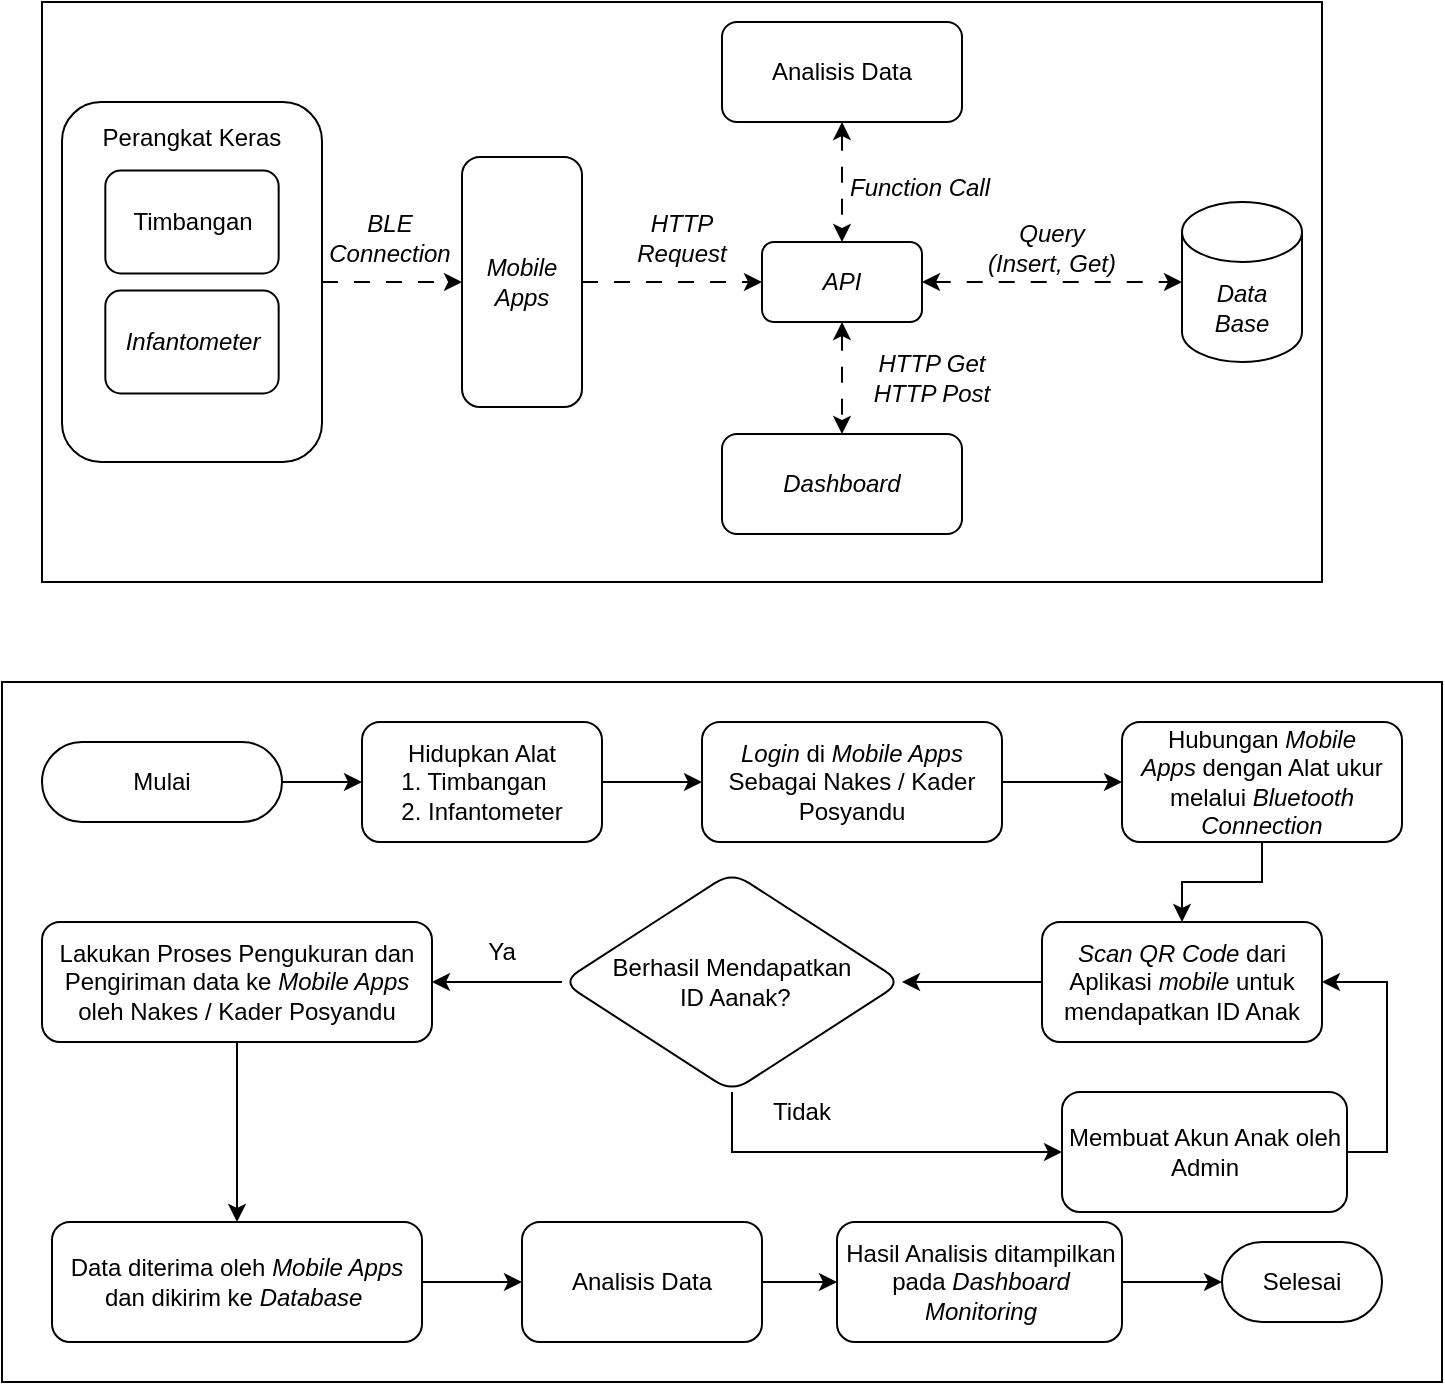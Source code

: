 <mxfile version="28.0.4">
  <diagram name="Halaman-1" id="E5cZMdCsvft8JGnmLrMt">
    <mxGraphModel dx="1426" dy="777" grid="1" gridSize="10" guides="1" tooltips="1" connect="1" arrows="1" fold="1" page="1" pageScale="1" pageWidth="827" pageHeight="1169" math="0" shadow="0">
      <root>
        <mxCell id="0" />
        <mxCell id="1" parent="0" />
        <mxCell id="Uf99ch3WYMbC0wWUNkMv-30" value="" style="rounded=0;whiteSpace=wrap;html=1;" vertex="1" parent="1">
          <mxGeometry x="70" y="130" width="640" height="290" as="geometry" />
        </mxCell>
        <mxCell id="Uf99ch3WYMbC0wWUNkMv-31" value="" style="edgeStyle=orthogonalEdgeStyle;rounded=0;orthogonalLoop=1;jettySize=auto;html=1;dashed=1;dashPattern=8 8;" edge="1" parent="1" source="Uf99ch3WYMbC0wWUNkMv-32" target="Uf99ch3WYMbC0wWUNkMv-33">
          <mxGeometry relative="1" as="geometry" />
        </mxCell>
        <mxCell id="Uf99ch3WYMbC0wWUNkMv-32" value="&lt;i&gt;Mobile Apps&lt;/i&gt;" style="rounded=1;whiteSpace=wrap;html=1;" vertex="1" parent="1">
          <mxGeometry x="280" y="207.5" width="60" height="125" as="geometry" />
        </mxCell>
        <mxCell id="Uf99ch3WYMbC0wWUNkMv-33" value="&lt;i&gt;API&lt;/i&gt;" style="rounded=1;whiteSpace=wrap;html=1;" vertex="1" parent="1">
          <mxGeometry x="430" y="250" width="80" height="40" as="geometry" />
        </mxCell>
        <mxCell id="Uf99ch3WYMbC0wWUNkMv-34" value="&lt;i&gt;Data&lt;/i&gt;&lt;div&gt;&lt;i&gt;Base&lt;/i&gt;&lt;/div&gt;" style="shape=cylinder3;whiteSpace=wrap;html=1;boundedLbl=1;backgroundOutline=1;size=15;" vertex="1" parent="1">
          <mxGeometry x="640" y="230" width="60" height="80" as="geometry" />
        </mxCell>
        <mxCell id="Uf99ch3WYMbC0wWUNkMv-35" value="Analisis Data" style="rounded=1;whiteSpace=wrap;html=1;" vertex="1" parent="1">
          <mxGeometry x="410" y="140" width="120" height="50" as="geometry" />
        </mxCell>
        <mxCell id="Uf99ch3WYMbC0wWUNkMv-36" value="&lt;i&gt;Dashboard&lt;/i&gt;" style="rounded=1;whiteSpace=wrap;html=1;" vertex="1" parent="1">
          <mxGeometry x="410" y="346" width="120" height="50" as="geometry" />
        </mxCell>
        <mxCell id="Uf99ch3WYMbC0wWUNkMv-37" value="" style="group" vertex="1" connectable="0" parent="1">
          <mxGeometry x="80" y="180" width="130" height="180" as="geometry" />
        </mxCell>
        <mxCell id="Uf99ch3WYMbC0wWUNkMv-38" value="&lt;div&gt;&lt;br&gt;&lt;/div&gt;&lt;div&gt;&lt;br&gt;&lt;/div&gt;Perangkat Keras&lt;div&gt;&lt;br&gt;&lt;/div&gt;&lt;div&gt;&lt;br&gt;&lt;/div&gt;&lt;div&gt;&lt;br&gt;&lt;/div&gt;&lt;div&gt;&lt;br&gt;&lt;/div&gt;&lt;div&gt;&lt;br&gt;&lt;/div&gt;&lt;div&gt;&lt;br&gt;&lt;/div&gt;&lt;div&gt;&lt;br&gt;&lt;/div&gt;&lt;div&gt;&lt;br&gt;&lt;/div&gt;&lt;div&gt;&lt;br&gt;&lt;/div&gt;&lt;div&gt;&lt;br&gt;&lt;/div&gt;&lt;div&gt;&lt;br&gt;&lt;/div&gt;&lt;div&gt;&lt;br&gt;&lt;/div&gt;" style="rounded=1;whiteSpace=wrap;html=1;" vertex="1" parent="Uf99ch3WYMbC0wWUNkMv-37">
          <mxGeometry width="130" height="180" as="geometry" />
        </mxCell>
        <mxCell id="Uf99ch3WYMbC0wWUNkMv-39" value="Timbangan" style="rounded=1;whiteSpace=wrap;html=1;" vertex="1" parent="Uf99ch3WYMbC0wWUNkMv-37">
          <mxGeometry x="21.667" y="34.286" width="86.667" height="51.429" as="geometry" />
        </mxCell>
        <mxCell id="Uf99ch3WYMbC0wWUNkMv-40" value="&lt;i&gt;Infantometer&lt;/i&gt;" style="rounded=1;whiteSpace=wrap;html=1;" vertex="1" parent="Uf99ch3WYMbC0wWUNkMv-37">
          <mxGeometry x="21.667" y="94.286" width="86.667" height="51.429" as="geometry" />
        </mxCell>
        <mxCell id="Uf99ch3WYMbC0wWUNkMv-41" style="edgeStyle=orthogonalEdgeStyle;rounded=0;orthogonalLoop=1;jettySize=auto;html=1;exitX=1;exitY=0.5;exitDx=0;exitDy=0;entryX=0;entryY=0.5;entryDx=0;entryDy=0;dashed=1;dashPattern=8 8;" edge="1" parent="1" source="Uf99ch3WYMbC0wWUNkMv-38" target="Uf99ch3WYMbC0wWUNkMv-32">
          <mxGeometry relative="1" as="geometry" />
        </mxCell>
        <mxCell id="Uf99ch3WYMbC0wWUNkMv-42" value="BLE Connection" style="text;html=1;align=center;verticalAlign=middle;whiteSpace=wrap;rounded=0;fontStyle=2" vertex="1" parent="1">
          <mxGeometry x="214" y="233" width="60" height="30" as="geometry" />
        </mxCell>
        <mxCell id="Uf99ch3WYMbC0wWUNkMv-43" value="HTTP Get&lt;div&gt;HTTP Post&lt;/div&gt;" style="text;html=1;align=center;verticalAlign=middle;whiteSpace=wrap;rounded=0;fontStyle=2" vertex="1" parent="1">
          <mxGeometry x="480" y="302.5" width="70" height="30" as="geometry" />
        </mxCell>
        <mxCell id="Uf99ch3WYMbC0wWUNkMv-44" value="" style="endArrow=classic;startArrow=classic;html=1;rounded=0;exitX=0.5;exitY=1;exitDx=0;exitDy=0;entryX=0.5;entryY=0;entryDx=0;entryDy=0;dashed=1;dashPattern=8 8;" edge="1" parent="1" source="Uf99ch3WYMbC0wWUNkMv-33" target="Uf99ch3WYMbC0wWUNkMv-36">
          <mxGeometry width="50" height="50" relative="1" as="geometry">
            <mxPoint x="520" y="350" as="sourcePoint" />
            <mxPoint x="430" y="340" as="targetPoint" />
          </mxGeometry>
        </mxCell>
        <mxCell id="Uf99ch3WYMbC0wWUNkMv-45" value="" style="endArrow=classic;startArrow=classic;html=1;rounded=0;exitX=1;exitY=0.5;exitDx=0;exitDy=0;dashed=1;dashPattern=8 8;" edge="1" parent="1" source="Uf99ch3WYMbC0wWUNkMv-33" target="Uf99ch3WYMbC0wWUNkMv-34">
          <mxGeometry width="50" height="50" relative="1" as="geometry">
            <mxPoint x="520" y="280" as="sourcePoint" />
            <mxPoint x="580" y="260" as="targetPoint" />
          </mxGeometry>
        </mxCell>
        <mxCell id="Uf99ch3WYMbC0wWUNkMv-46" value="" style="endArrow=classic;startArrow=classic;html=1;rounded=0;dashed=1;dashPattern=8 8;entryX=0.5;entryY=0;entryDx=0;entryDy=0;" edge="1" parent="1" source="Uf99ch3WYMbC0wWUNkMv-35" target="Uf99ch3WYMbC0wWUNkMv-33">
          <mxGeometry width="50" height="50" relative="1" as="geometry">
            <mxPoint x="469.5" y="180" as="sourcePoint" />
            <mxPoint x="470" y="220" as="targetPoint" />
          </mxGeometry>
        </mxCell>
        <mxCell id="Uf99ch3WYMbC0wWUNkMv-47" value="HTTP Request" style="text;html=1;align=center;verticalAlign=middle;whiteSpace=wrap;rounded=0;fontStyle=2" vertex="1" parent="1">
          <mxGeometry x="360" y="233" width="60" height="30" as="geometry" />
        </mxCell>
        <mxCell id="Uf99ch3WYMbC0wWUNkMv-48" value="Function Call" style="text;html=1;align=center;verticalAlign=middle;whiteSpace=wrap;rounded=0;fontStyle=2" vertex="1" parent="1">
          <mxGeometry x="464" y="207.5" width="90" height="30" as="geometry" />
        </mxCell>
        <mxCell id="Uf99ch3WYMbC0wWUNkMv-49" value="Query (Insert, Get)" style="text;html=1;align=center;verticalAlign=middle;whiteSpace=wrap;rounded=0;fontStyle=2" vertex="1" parent="1">
          <mxGeometry x="540" y="237.5" width="70" height="30" as="geometry" />
        </mxCell>
        <mxCell id="Uf99ch3WYMbC0wWUNkMv-161" value="" style="group" vertex="1" connectable="0" parent="1">
          <mxGeometry x="50" y="470" width="720" height="350" as="geometry" />
        </mxCell>
        <mxCell id="Uf99ch3WYMbC0wWUNkMv-134" value="" style="rounded=1;whiteSpace=wrap;html=1;arcSize=0;" vertex="1" parent="Uf99ch3WYMbC0wWUNkMv-161">
          <mxGeometry width="720" height="350" as="geometry" />
        </mxCell>
        <mxCell id="Uf99ch3WYMbC0wWUNkMv-135" style="edgeStyle=orthogonalEdgeStyle;rounded=0;orthogonalLoop=1;jettySize=auto;html=1;exitX=1;exitY=0.5;exitDx=0;exitDy=0;entryX=0;entryY=0.5;entryDx=0;entryDy=0;" edge="1" parent="Uf99ch3WYMbC0wWUNkMv-161" source="Uf99ch3WYMbC0wWUNkMv-136" target="Uf99ch3WYMbC0wWUNkMv-138">
          <mxGeometry relative="1" as="geometry" />
        </mxCell>
        <mxCell id="Uf99ch3WYMbC0wWUNkMv-136" value="Mulai" style="rounded=1;whiteSpace=wrap;html=1;arcSize=50;" vertex="1" parent="Uf99ch3WYMbC0wWUNkMv-161">
          <mxGeometry x="20" y="30" width="120" height="40" as="geometry" />
        </mxCell>
        <mxCell id="Uf99ch3WYMbC0wWUNkMv-137" value="" style="edgeStyle=orthogonalEdgeStyle;rounded=0;orthogonalLoop=1;jettySize=auto;html=1;" edge="1" parent="Uf99ch3WYMbC0wWUNkMv-161" source="Uf99ch3WYMbC0wWUNkMv-138" target="Uf99ch3WYMbC0wWUNkMv-140">
          <mxGeometry relative="1" as="geometry" />
        </mxCell>
        <mxCell id="Uf99ch3WYMbC0wWUNkMv-138" value="Hidupkan Alat&lt;br&gt;&lt;div style=&quot;text-align: left;&quot;&gt;&lt;span style=&quot;background-color: transparent; color: light-dark(rgb(0, 0, 0), rgb(255, 255, 255));&quot;&gt;1. Timbangan&lt;/span&gt;&lt;/div&gt;&lt;div style=&quot;text-align: left;&quot;&gt;2. Infantometer&lt;/div&gt;" style="rounded=1;whiteSpace=wrap;html=1;" vertex="1" parent="Uf99ch3WYMbC0wWUNkMv-161">
          <mxGeometry x="180" y="20" width="120" height="60" as="geometry" />
        </mxCell>
        <mxCell id="Uf99ch3WYMbC0wWUNkMv-139" value="" style="edgeStyle=orthogonalEdgeStyle;rounded=0;orthogonalLoop=1;jettySize=auto;html=1;" edge="1" parent="Uf99ch3WYMbC0wWUNkMv-161" source="Uf99ch3WYMbC0wWUNkMv-140" target="Uf99ch3WYMbC0wWUNkMv-142">
          <mxGeometry relative="1" as="geometry" />
        </mxCell>
        <mxCell id="Uf99ch3WYMbC0wWUNkMv-140" value="&lt;i&gt;Login &lt;/i&gt;di &lt;i&gt;Mobile Apps &lt;/i&gt;Sebagai Nakes / Kader Posyandu" style="whiteSpace=wrap;html=1;rounded=1;" vertex="1" parent="Uf99ch3WYMbC0wWUNkMv-161">
          <mxGeometry x="350" y="20" width="150" height="60" as="geometry" />
        </mxCell>
        <mxCell id="Uf99ch3WYMbC0wWUNkMv-141" value="" style="edgeStyle=orthogonalEdgeStyle;rounded=0;orthogonalLoop=1;jettySize=auto;html=1;" edge="1" parent="Uf99ch3WYMbC0wWUNkMv-161" source="Uf99ch3WYMbC0wWUNkMv-142" target="Uf99ch3WYMbC0wWUNkMv-144">
          <mxGeometry relative="1" as="geometry" />
        </mxCell>
        <mxCell id="Uf99ch3WYMbC0wWUNkMv-142" value="Hubungan &lt;i&gt;Mobile Apps&lt;/i&gt;&amp;nbsp;dengan Alat ukur melalui&lt;i&gt; Bluetooth Connection&lt;/i&gt;" style="whiteSpace=wrap;html=1;rounded=1;" vertex="1" parent="Uf99ch3WYMbC0wWUNkMv-161">
          <mxGeometry x="560" y="20" width="140" height="60" as="geometry" />
        </mxCell>
        <mxCell id="Uf99ch3WYMbC0wWUNkMv-143" value="" style="edgeStyle=orthogonalEdgeStyle;rounded=0;orthogonalLoop=1;jettySize=auto;html=1;" edge="1" parent="Uf99ch3WYMbC0wWUNkMv-161" source="Uf99ch3WYMbC0wWUNkMv-144" target="Uf99ch3WYMbC0wWUNkMv-147">
          <mxGeometry relative="1" as="geometry" />
        </mxCell>
        <mxCell id="Uf99ch3WYMbC0wWUNkMv-144" value="&lt;i&gt;Scan QR Code &lt;/i&gt;dari Aplikasi &lt;i&gt;mobile &lt;/i&gt;untuk mendapatkan ID Anak" style="whiteSpace=wrap;html=1;rounded=1;" vertex="1" parent="Uf99ch3WYMbC0wWUNkMv-161">
          <mxGeometry x="520" y="120" width="140" height="60" as="geometry" />
        </mxCell>
        <mxCell id="Uf99ch3WYMbC0wWUNkMv-145" value="" style="edgeStyle=orthogonalEdgeStyle;rounded=0;orthogonalLoop=1;jettySize=auto;html=1;" edge="1" parent="Uf99ch3WYMbC0wWUNkMv-161" source="Uf99ch3WYMbC0wWUNkMv-147" target="Uf99ch3WYMbC0wWUNkMv-149">
          <mxGeometry relative="1" as="geometry" />
        </mxCell>
        <mxCell id="Uf99ch3WYMbC0wWUNkMv-146" style="edgeStyle=orthogonalEdgeStyle;rounded=0;orthogonalLoop=1;jettySize=auto;html=1;exitX=0.5;exitY=1;exitDx=0;exitDy=0;entryX=0;entryY=0.5;entryDx=0;entryDy=0;" edge="1" parent="Uf99ch3WYMbC0wWUNkMv-161" source="Uf99ch3WYMbC0wWUNkMv-147" target="Uf99ch3WYMbC0wWUNkMv-157">
          <mxGeometry relative="1" as="geometry" />
        </mxCell>
        <mxCell id="Uf99ch3WYMbC0wWUNkMv-147" value="Berhasil Mendapatkan&lt;div&gt;&amp;nbsp;ID Aanak?&lt;/div&gt;" style="rhombus;whiteSpace=wrap;html=1;rounded=1;" vertex="1" parent="Uf99ch3WYMbC0wWUNkMv-161">
          <mxGeometry x="280" y="95" width="170" height="110" as="geometry" />
        </mxCell>
        <mxCell id="Uf99ch3WYMbC0wWUNkMv-148" value="" style="edgeStyle=orthogonalEdgeStyle;rounded=0;orthogonalLoop=1;jettySize=auto;html=1;" edge="1" parent="Uf99ch3WYMbC0wWUNkMv-161" source="Uf99ch3WYMbC0wWUNkMv-149" target="Uf99ch3WYMbC0wWUNkMv-151">
          <mxGeometry relative="1" as="geometry" />
        </mxCell>
        <mxCell id="Uf99ch3WYMbC0wWUNkMv-149" value="Lakukan Proses Pengukuran dan Pengiriman data ke&lt;i&gt; Mobile Apps &lt;/i&gt;oleh Nakes / Kader Posyandu" style="whiteSpace=wrap;html=1;rounded=1;" vertex="1" parent="Uf99ch3WYMbC0wWUNkMv-161">
          <mxGeometry x="20" y="120" width="195" height="60" as="geometry" />
        </mxCell>
        <mxCell id="Uf99ch3WYMbC0wWUNkMv-150" value="" style="edgeStyle=orthogonalEdgeStyle;rounded=0;orthogonalLoop=1;jettySize=auto;html=1;" edge="1" parent="Uf99ch3WYMbC0wWUNkMv-161" source="Uf99ch3WYMbC0wWUNkMv-151" target="Uf99ch3WYMbC0wWUNkMv-153">
          <mxGeometry relative="1" as="geometry" />
        </mxCell>
        <mxCell id="Uf99ch3WYMbC0wWUNkMv-151" value="Data diterima oleh &lt;i&gt;Mobile Apps &lt;/i&gt;dan dikirim ke &lt;i&gt;Database&amp;nbsp;&lt;/i&gt;" style="whiteSpace=wrap;html=1;rounded=1;" vertex="1" parent="Uf99ch3WYMbC0wWUNkMv-161">
          <mxGeometry x="25" y="270" width="185" height="60" as="geometry" />
        </mxCell>
        <mxCell id="Uf99ch3WYMbC0wWUNkMv-152" value="" style="edgeStyle=orthogonalEdgeStyle;rounded=0;orthogonalLoop=1;jettySize=auto;html=1;" edge="1" parent="Uf99ch3WYMbC0wWUNkMv-161" source="Uf99ch3WYMbC0wWUNkMv-153" target="Uf99ch3WYMbC0wWUNkMv-155">
          <mxGeometry relative="1" as="geometry" />
        </mxCell>
        <mxCell id="Uf99ch3WYMbC0wWUNkMv-153" value="Analisis Data" style="whiteSpace=wrap;html=1;rounded=1;" vertex="1" parent="Uf99ch3WYMbC0wWUNkMv-161">
          <mxGeometry x="260" y="270" width="120" height="60" as="geometry" />
        </mxCell>
        <mxCell id="Uf99ch3WYMbC0wWUNkMv-154" style="edgeStyle=orthogonalEdgeStyle;rounded=0;orthogonalLoop=1;jettySize=auto;html=1;exitX=1;exitY=0.5;exitDx=0;exitDy=0;entryX=0;entryY=0.5;entryDx=0;entryDy=0;" edge="1" parent="Uf99ch3WYMbC0wWUNkMv-161" source="Uf99ch3WYMbC0wWUNkMv-155" target="Uf99ch3WYMbC0wWUNkMv-160">
          <mxGeometry relative="1" as="geometry" />
        </mxCell>
        <mxCell id="Uf99ch3WYMbC0wWUNkMv-155" value="Hasil Analisis ditampilkan pada &lt;i&gt;Dashboard Monitoring&lt;/i&gt;" style="whiteSpace=wrap;html=1;rounded=1;" vertex="1" parent="Uf99ch3WYMbC0wWUNkMv-161">
          <mxGeometry x="417.5" y="270" width="142.5" height="60" as="geometry" />
        </mxCell>
        <mxCell id="Uf99ch3WYMbC0wWUNkMv-156" style="edgeStyle=orthogonalEdgeStyle;rounded=0;orthogonalLoop=1;jettySize=auto;html=1;exitX=1;exitY=0.5;exitDx=0;exitDy=0;entryX=1;entryY=0.5;entryDx=0;entryDy=0;" edge="1" parent="Uf99ch3WYMbC0wWUNkMv-161" source="Uf99ch3WYMbC0wWUNkMv-157" target="Uf99ch3WYMbC0wWUNkMv-144">
          <mxGeometry relative="1" as="geometry" />
        </mxCell>
        <mxCell id="Uf99ch3WYMbC0wWUNkMv-157" value="Membuat Akun Anak oleh Admin" style="whiteSpace=wrap;html=1;rounded=1;" vertex="1" parent="Uf99ch3WYMbC0wWUNkMv-161">
          <mxGeometry x="530" y="205" width="142.5" height="60" as="geometry" />
        </mxCell>
        <mxCell id="Uf99ch3WYMbC0wWUNkMv-158" value="Ya" style="text;html=1;align=center;verticalAlign=middle;whiteSpace=wrap;rounded=0;" vertex="1" parent="Uf99ch3WYMbC0wWUNkMv-161">
          <mxGeometry x="220" y="120" width="60" height="30" as="geometry" />
        </mxCell>
        <mxCell id="Uf99ch3WYMbC0wWUNkMv-159" value="Tidak" style="text;html=1;align=center;verticalAlign=middle;whiteSpace=wrap;rounded=0;" vertex="1" parent="Uf99ch3WYMbC0wWUNkMv-161">
          <mxGeometry x="370" y="200" width="60" height="30" as="geometry" />
        </mxCell>
        <mxCell id="Uf99ch3WYMbC0wWUNkMv-160" value="Selesai" style="rounded=1;whiteSpace=wrap;html=1;arcSize=50;" vertex="1" parent="Uf99ch3WYMbC0wWUNkMv-161">
          <mxGeometry x="610" y="280" width="80" height="40" as="geometry" />
        </mxCell>
      </root>
    </mxGraphModel>
  </diagram>
</mxfile>
